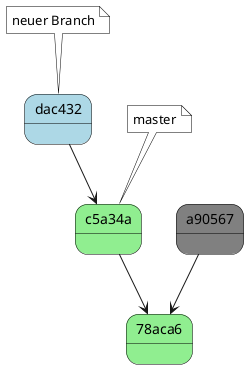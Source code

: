 @startuml
skinparam state {
  BackgroundColor white
  BorderColor black
}
skinparam note {
  BackgroundColor white
  BorderColor black
}


state "78aca6" as commit3 #LightGreen{
}
state "c5a34a" as commit3b #LightGreen{
}
state "a90567" as staleCommit #Grey{
}
state "dac432" as newCommit #LightBlue{
}

note top of newCommit : neuer Branch
note top of commit3b : master

staleCommit --> commit3
commit3b --> commit3
newCommit --> commit3b
@enduml
